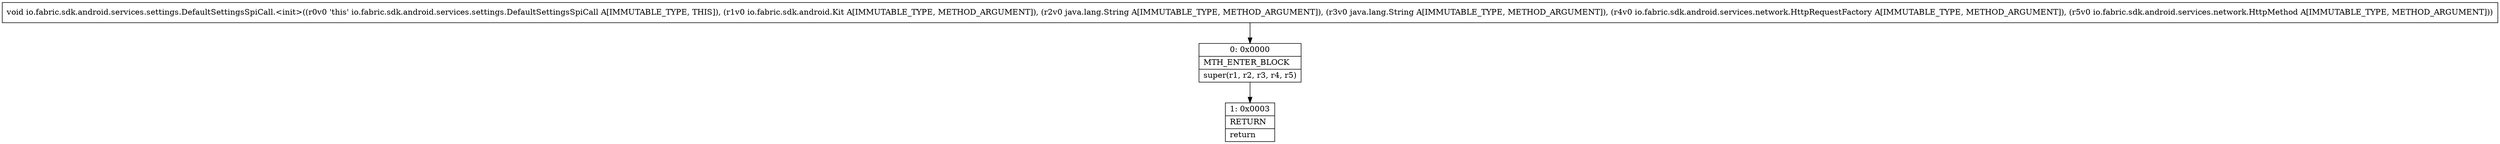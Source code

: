 digraph "CFG forio.fabric.sdk.android.services.settings.DefaultSettingsSpiCall.\<init\>(Lio\/fabric\/sdk\/android\/Kit;Ljava\/lang\/String;Ljava\/lang\/String;Lio\/fabric\/sdk\/android\/services\/network\/HttpRequestFactory;Lio\/fabric\/sdk\/android\/services\/network\/HttpMethod;)V" {
Node_0 [shape=record,label="{0\:\ 0x0000|MTH_ENTER_BLOCK\l|super(r1, r2, r3, r4, r5)\l}"];
Node_1 [shape=record,label="{1\:\ 0x0003|RETURN\l|return\l}"];
MethodNode[shape=record,label="{void io.fabric.sdk.android.services.settings.DefaultSettingsSpiCall.\<init\>((r0v0 'this' io.fabric.sdk.android.services.settings.DefaultSettingsSpiCall A[IMMUTABLE_TYPE, THIS]), (r1v0 io.fabric.sdk.android.Kit A[IMMUTABLE_TYPE, METHOD_ARGUMENT]), (r2v0 java.lang.String A[IMMUTABLE_TYPE, METHOD_ARGUMENT]), (r3v0 java.lang.String A[IMMUTABLE_TYPE, METHOD_ARGUMENT]), (r4v0 io.fabric.sdk.android.services.network.HttpRequestFactory A[IMMUTABLE_TYPE, METHOD_ARGUMENT]), (r5v0 io.fabric.sdk.android.services.network.HttpMethod A[IMMUTABLE_TYPE, METHOD_ARGUMENT])) }"];
MethodNode -> Node_0;
Node_0 -> Node_1;
}

